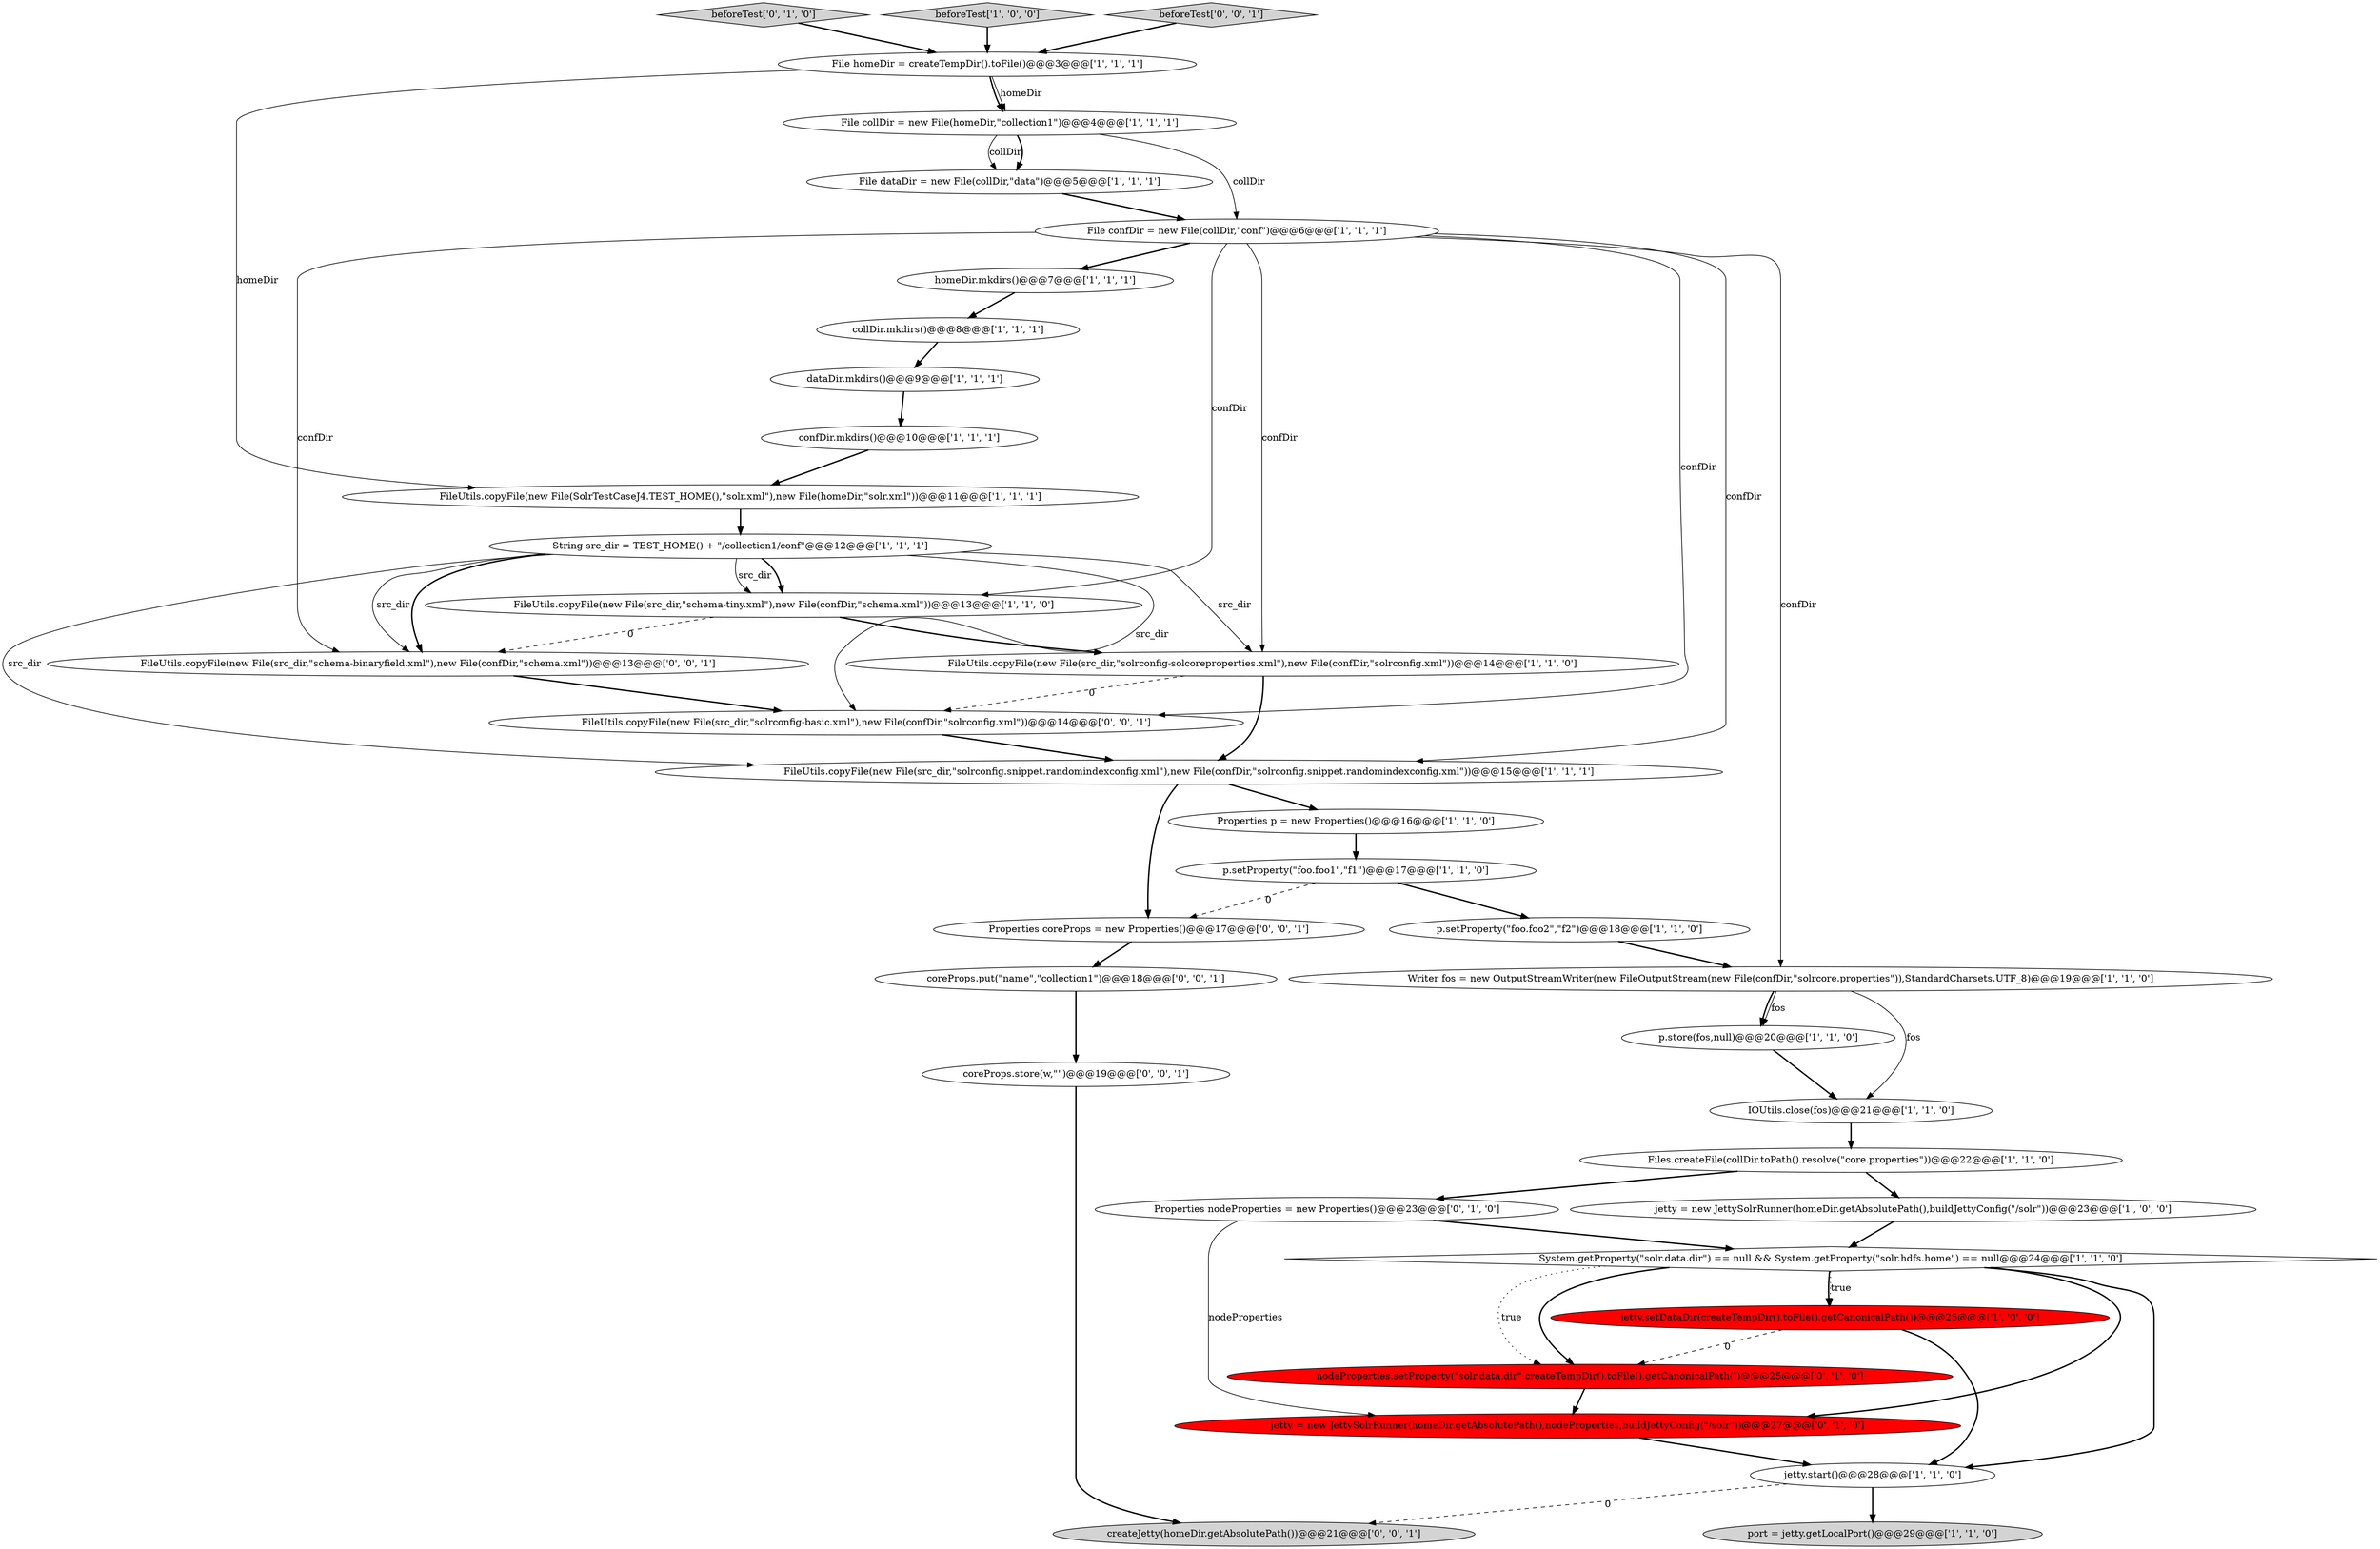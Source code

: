digraph {
14 [style = filled, label = "IOUtils.close(fos)@@@21@@@['1', '1', '0']", fillcolor = white, shape = ellipse image = "AAA0AAABBB1BBB"];
20 [style = filled, label = "p.store(fos,null)@@@20@@@['1', '1', '0']", fillcolor = white, shape = ellipse image = "AAA0AAABBB1BBB"];
1 [style = filled, label = "File homeDir = createTempDir().toFile()@@@3@@@['1', '1', '1']", fillcolor = white, shape = ellipse image = "AAA0AAABBB1BBB"];
26 [style = filled, label = "beforeTest['0', '1', '0']", fillcolor = lightgray, shape = diamond image = "AAA0AAABBB2BBB"];
9 [style = filled, label = "homeDir.mkdirs()@@@7@@@['1', '1', '1']", fillcolor = white, shape = ellipse image = "AAA0AAABBB1BBB"];
19 [style = filled, label = "FileUtils.copyFile(new File(src_dir,\"solrconfig-solcoreproperties.xml\"),new File(confDir,\"solrconfig.xml\"))@@@14@@@['1', '1', '0']", fillcolor = white, shape = ellipse image = "AAA0AAABBB1BBB"];
4 [style = filled, label = "collDir.mkdirs()@@@8@@@['1', '1', '1']", fillcolor = white, shape = ellipse image = "AAA0AAABBB1BBB"];
21 [style = filled, label = "Files.createFile(collDir.toPath().resolve(\"core.properties\"))@@@22@@@['1', '1', '0']", fillcolor = white, shape = ellipse image = "AAA0AAABBB1BBB"];
11 [style = filled, label = "confDir.mkdirs()@@@10@@@['1', '1', '1']", fillcolor = white, shape = ellipse image = "AAA0AAABBB1BBB"];
31 [style = filled, label = "FileUtils.copyFile(new File(src_dir,\"solrconfig-basic.xml\"),new File(confDir,\"solrconfig.xml\"))@@@14@@@['0', '0', '1']", fillcolor = white, shape = ellipse image = "AAA0AAABBB3BBB"];
3 [style = filled, label = "File confDir = new File(collDir,\"conf\")@@@6@@@['1', '1', '1']", fillcolor = white, shape = ellipse image = "AAA0AAABBB1BBB"];
28 [style = filled, label = "jetty = new JettySolrRunner(homeDir.getAbsolutePath(),nodeProperties,buildJettyConfig(\"/solr\"))@@@27@@@['0', '1', '0']", fillcolor = red, shape = ellipse image = "AAA1AAABBB2BBB"];
34 [style = filled, label = "coreProps.store(w,\"\")@@@19@@@['0', '0', '1']", fillcolor = white, shape = ellipse image = "AAA0AAABBB3BBB"];
8 [style = filled, label = "String src_dir = TEST_HOME() + \"/collection1/conf\"@@@12@@@['1', '1', '1']", fillcolor = white, shape = ellipse image = "AAA0AAABBB1BBB"];
6 [style = filled, label = "FileUtils.copyFile(new File(SolrTestCaseJ4.TEST_HOME(),\"solr.xml\"),new File(homeDir,\"solr.xml\"))@@@11@@@['1', '1', '1']", fillcolor = white, shape = ellipse image = "AAA0AAABBB1BBB"];
36 [style = filled, label = "Properties coreProps = new Properties()@@@17@@@['0', '0', '1']", fillcolor = white, shape = ellipse image = "AAA0AAABBB3BBB"];
22 [style = filled, label = "File dataDir = new File(collDir,\"data\")@@@5@@@['1', '1', '1']", fillcolor = white, shape = ellipse image = "AAA0AAABBB1BBB"];
25 [style = filled, label = "beforeTest['1', '0', '0']", fillcolor = lightgray, shape = diamond image = "AAA0AAABBB1BBB"];
32 [style = filled, label = "createJetty(homeDir.getAbsolutePath())@@@21@@@['0', '0', '1']", fillcolor = lightgray, shape = ellipse image = "AAA0AAABBB3BBB"];
0 [style = filled, label = "File collDir = new File(homeDir,\"collection1\")@@@4@@@['1', '1', '1']", fillcolor = white, shape = ellipse image = "AAA0AAABBB1BBB"];
5 [style = filled, label = "dataDir.mkdirs()@@@9@@@['1', '1', '1']", fillcolor = white, shape = ellipse image = "AAA0AAABBB1BBB"];
17 [style = filled, label = "System.getProperty(\"solr.data.dir\") == null && System.getProperty(\"solr.hdfs.home\") == null@@@24@@@['1', '1', '0']", fillcolor = white, shape = diamond image = "AAA0AAABBB1BBB"];
2 [style = filled, label = "port = jetty.getLocalPort()@@@29@@@['1', '1', '0']", fillcolor = lightgray, shape = ellipse image = "AAA0AAABBB1BBB"];
24 [style = filled, label = "p.setProperty(\"foo.foo2\",\"f2\")@@@18@@@['1', '1', '0']", fillcolor = white, shape = ellipse image = "AAA0AAABBB1BBB"];
29 [style = filled, label = "nodeProperties.setProperty(\"solr.data.dir\",createTempDir().toFile().getCanonicalPath())@@@25@@@['0', '1', '0']", fillcolor = red, shape = ellipse image = "AAA1AAABBB2BBB"];
33 [style = filled, label = "FileUtils.copyFile(new File(src_dir,\"schema-binaryfield.xml\"),new File(confDir,\"schema.xml\"))@@@13@@@['0', '0', '1']", fillcolor = white, shape = ellipse image = "AAA0AAABBB3BBB"];
35 [style = filled, label = "beforeTest['0', '0', '1']", fillcolor = lightgray, shape = diamond image = "AAA0AAABBB3BBB"];
7 [style = filled, label = "FileUtils.copyFile(new File(src_dir,\"solrconfig.snippet.randomindexconfig.xml\"),new File(confDir,\"solrconfig.snippet.randomindexconfig.xml\"))@@@15@@@['1', '1', '1']", fillcolor = white, shape = ellipse image = "AAA0AAABBB1BBB"];
15 [style = filled, label = "Properties p = new Properties()@@@16@@@['1', '1', '0']", fillcolor = white, shape = ellipse image = "AAA0AAABBB1BBB"];
27 [style = filled, label = "Properties nodeProperties = new Properties()@@@23@@@['0', '1', '0']", fillcolor = white, shape = ellipse image = "AAA0AAABBB2BBB"];
16 [style = filled, label = "FileUtils.copyFile(new File(src_dir,\"schema-tiny.xml\"),new File(confDir,\"schema.xml\"))@@@13@@@['1', '1', '0']", fillcolor = white, shape = ellipse image = "AAA0AAABBB1BBB"];
10 [style = filled, label = "Writer fos = new OutputStreamWriter(new FileOutputStream(new File(confDir,\"solrcore.properties\")),StandardCharsets.UTF_8)@@@19@@@['1', '1', '0']", fillcolor = white, shape = ellipse image = "AAA0AAABBB1BBB"];
18 [style = filled, label = "jetty.start()@@@28@@@['1', '1', '0']", fillcolor = white, shape = ellipse image = "AAA0AAABBB1BBB"];
12 [style = filled, label = "p.setProperty(\"foo.foo1\",\"f1\")@@@17@@@['1', '1', '0']", fillcolor = white, shape = ellipse image = "AAA0AAABBB1BBB"];
13 [style = filled, label = "jetty = new JettySolrRunner(homeDir.getAbsolutePath(),buildJettyConfig(\"/solr\"))@@@23@@@['1', '0', '0']", fillcolor = white, shape = ellipse image = "AAA0AAABBB1BBB"];
23 [style = filled, label = "jetty.setDataDir(createTempDir().toFile().getCanonicalPath())@@@25@@@['1', '0', '0']", fillcolor = red, shape = ellipse image = "AAA1AAABBB1BBB"];
30 [style = filled, label = "coreProps.put(\"name\",\"collection1\")@@@18@@@['0', '0', '1']", fillcolor = white, shape = ellipse image = "AAA0AAABBB3BBB"];
24->10 [style = bold, label=""];
10->14 [style = solid, label="fos"];
8->16 [style = bold, label=""];
8->33 [style = bold, label=""];
10->20 [style = bold, label=""];
25->1 [style = bold, label=""];
28->18 [style = bold, label=""];
21->27 [style = bold, label=""];
9->4 [style = bold, label=""];
11->6 [style = bold, label=""];
26->1 [style = bold, label=""];
3->33 [style = solid, label="confDir"];
1->0 [style = solid, label="homeDir"];
3->19 [style = solid, label="confDir"];
0->22 [style = solid, label="collDir"];
20->14 [style = bold, label=""];
30->34 [style = bold, label=""];
1->0 [style = bold, label=""];
12->24 [style = bold, label=""];
3->10 [style = solid, label="confDir"];
18->2 [style = bold, label=""];
16->19 [style = bold, label=""];
23->29 [style = dashed, label="0"];
8->33 [style = solid, label="src_dir"];
17->23 [style = bold, label=""];
10->20 [style = solid, label="fos"];
31->7 [style = bold, label=""];
17->23 [style = dotted, label="true"];
3->16 [style = solid, label="confDir"];
29->28 [style = bold, label=""];
22->3 [style = bold, label=""];
3->9 [style = bold, label=""];
13->17 [style = bold, label=""];
36->30 [style = bold, label=""];
8->31 [style = solid, label="src_dir"];
17->28 [style = bold, label=""];
35->1 [style = bold, label=""];
8->7 [style = solid, label="src_dir"];
12->36 [style = dashed, label="0"];
7->36 [style = bold, label=""];
0->22 [style = bold, label=""];
0->3 [style = solid, label="collDir"];
6->8 [style = bold, label=""];
27->28 [style = solid, label="nodeProperties"];
8->16 [style = solid, label="src_dir"];
27->17 [style = bold, label=""];
33->31 [style = bold, label=""];
7->15 [style = bold, label=""];
1->6 [style = solid, label="homeDir"];
34->32 [style = bold, label=""];
5->11 [style = bold, label=""];
15->12 [style = bold, label=""];
17->29 [style = dotted, label="true"];
16->33 [style = dashed, label="0"];
3->31 [style = solid, label="confDir"];
3->7 [style = solid, label="confDir"];
8->19 [style = solid, label="src_dir"];
17->29 [style = bold, label=""];
4->5 [style = bold, label=""];
19->7 [style = bold, label=""];
23->18 [style = bold, label=""];
14->21 [style = bold, label=""];
17->18 [style = bold, label=""];
21->13 [style = bold, label=""];
18->32 [style = dashed, label="0"];
19->31 [style = dashed, label="0"];
}
